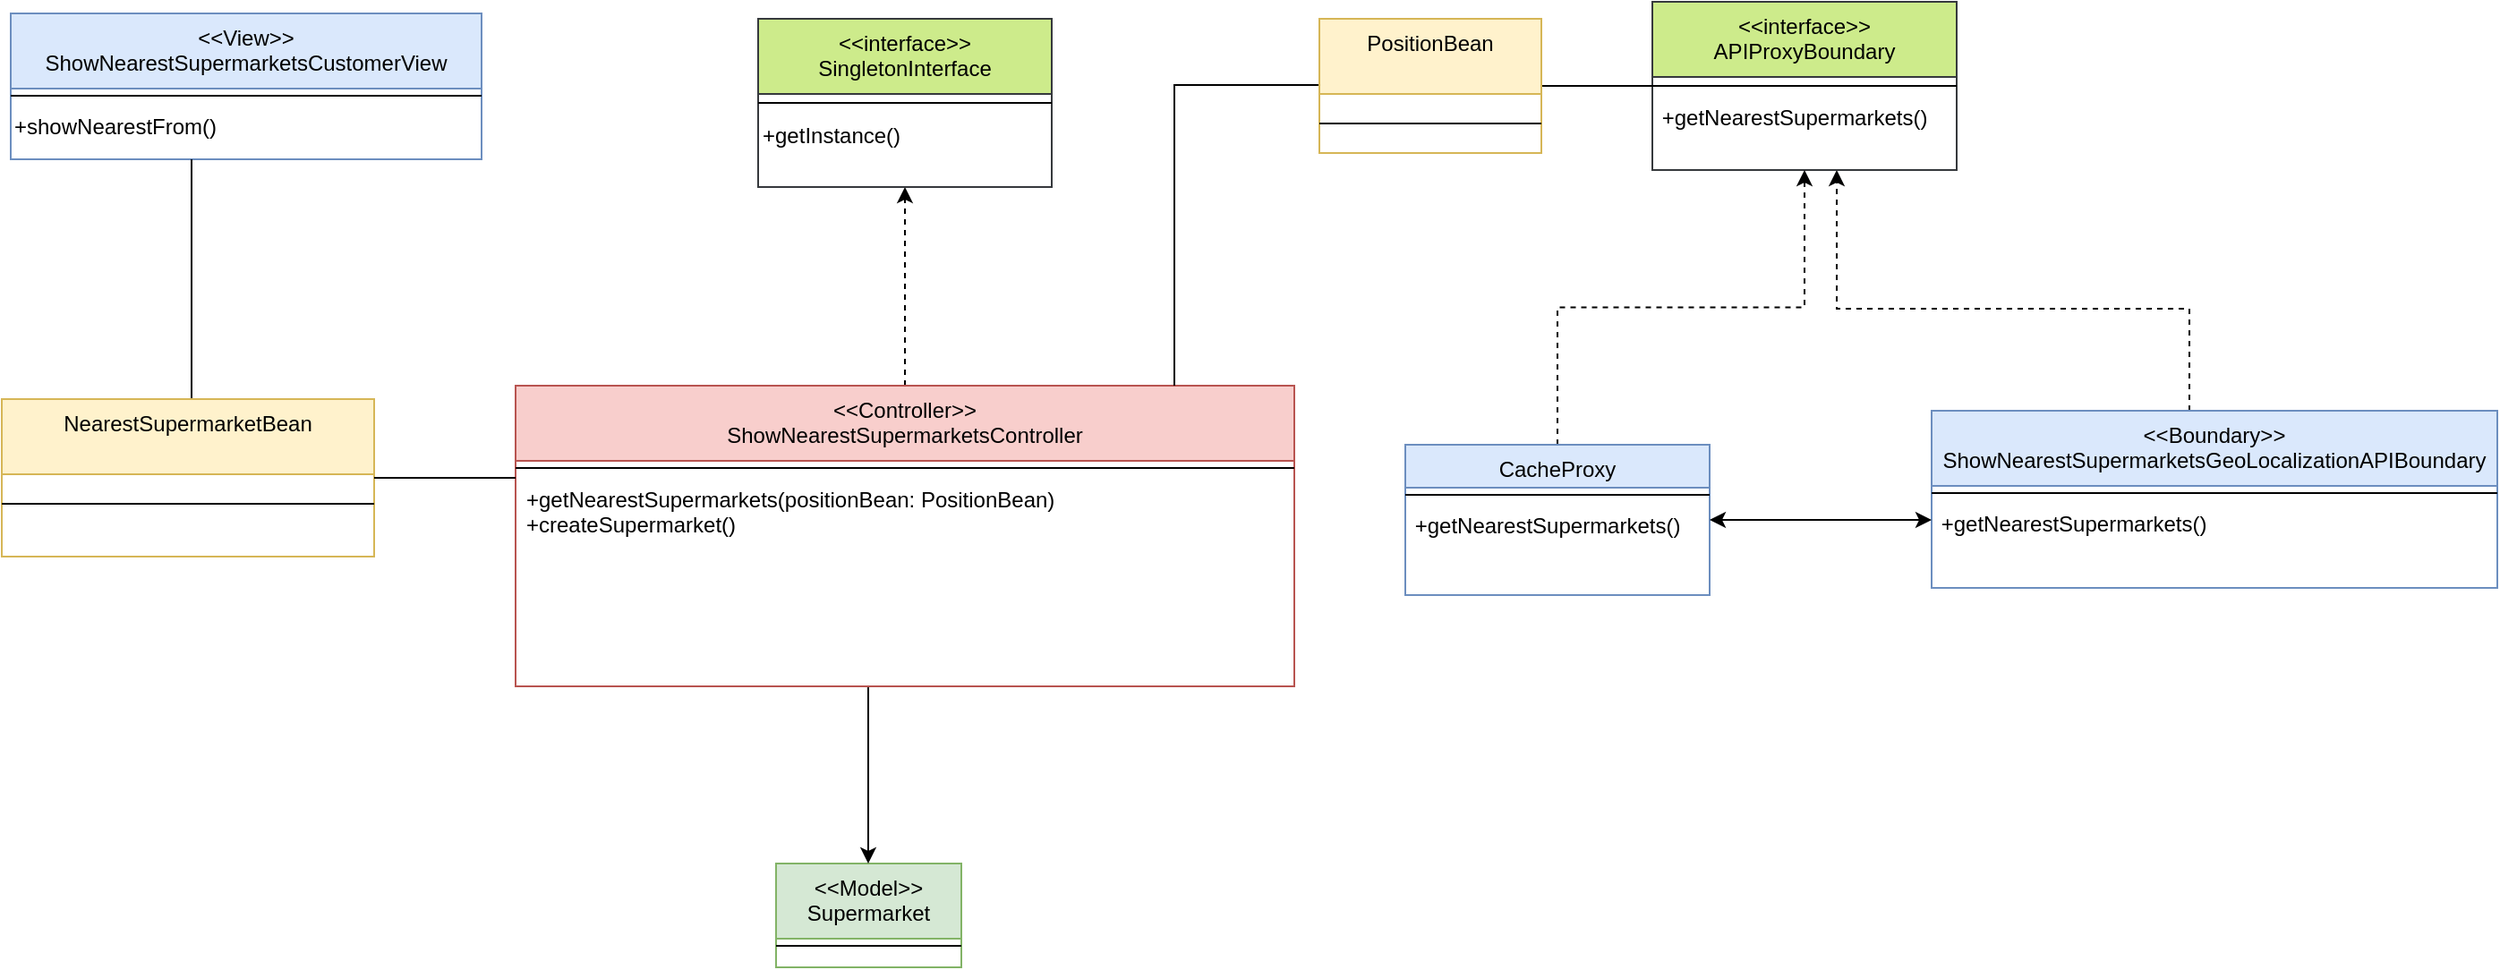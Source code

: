 <mxfile version="21.0.6" type="device"><diagram name="Pagina-1" id="6Y-cl0GUc-jtsLAay81S"><mxGraphModel dx="1434" dy="707" grid="0" gridSize="10" guides="1" tooltips="1" connect="1" arrows="1" fold="1" page="1" pageScale="1" pageWidth="827" pageHeight="1169" math="0" shadow="0"><root><mxCell id="0"/><mxCell id="1" parent="0"/><mxCell id="IrY-SIXXeuYxtMu-B4cV-27" value="&lt;&lt;Model&gt;&gt;&#10;Supermarket" style="swimlane;fontStyle=0;align=center;verticalAlign=top;childLayout=stackLayout;horizontal=1;startSize=42;horizontalStack=0;resizeParent=1;resizeLast=0;collapsible=1;marginBottom=0;rounded=0;shadow=0;strokeWidth=1;fillColor=#d5e8d4;strokeColor=#82b366;" parent="1" vertex="1"><mxGeometry x="529.5" y="681.5" width="103.5" height="58" as="geometry"><mxRectangle x="554" y="220" width="160" height="26" as="alternateBounds"/></mxGeometry></mxCell><mxCell id="IrY-SIXXeuYxtMu-B4cV-28" value="" style="line;html=1;strokeWidth=1;align=left;verticalAlign=middle;spacingTop=-1;spacingLeft=3;spacingRight=3;rotatable=0;labelPosition=right;points=[];portConstraint=eastwest;" parent="IrY-SIXXeuYxtMu-B4cV-27" vertex="1"><mxGeometry y="42" width="103.5" height="8" as="geometry"/></mxCell><mxCell id="IrY-SIXXeuYxtMu-B4cV-30" style="edgeStyle=orthogonalEdgeStyle;rounded=0;orthogonalLoop=1;jettySize=auto;html=1;" parent="1" source="IrY-SIXXeuYxtMu-B4cV-31" target="IrY-SIXXeuYxtMu-B4cV-27" edge="1"><mxGeometry relative="1" as="geometry"><mxPoint x="603" y="640.5" as="targetPoint"/><Array as="points"><mxPoint x="581" y="608.5"/><mxPoint x="581" y="608.5"/></Array></mxGeometry></mxCell><mxCell id="HPn1MikN-I4_IhL6lpM7-5" style="edgeStyle=orthogonalEdgeStyle;rounded=0;orthogonalLoop=1;jettySize=auto;html=1;dashed=1;" edge="1" parent="1" source="IrY-SIXXeuYxtMu-B4cV-31" target="HPn1MikN-I4_IhL6lpM7-2"><mxGeometry relative="1" as="geometry"/></mxCell><mxCell id="IrY-SIXXeuYxtMu-B4cV-31" value="&lt;&lt;Controller&gt;&gt;&#10;ShowNearestSupermarketsController&#10;" style="swimlane;fontStyle=0;align=center;verticalAlign=top;childLayout=stackLayout;horizontal=1;startSize=42;horizontalStack=0;resizeParent=1;resizeLast=0;collapsible=1;marginBottom=0;rounded=0;shadow=0;strokeWidth=1;fillColor=#f8cecc;strokeColor=#b85450;" parent="1" vertex="1"><mxGeometry x="384" y="414.5" width="435" height="168" as="geometry"><mxRectangle x="554" y="220" width="160" height="26" as="alternateBounds"/></mxGeometry></mxCell><mxCell id="IrY-SIXXeuYxtMu-B4cV-32" value="" style="line;html=1;strokeWidth=1;align=left;verticalAlign=middle;spacingTop=-1;spacingLeft=3;spacingRight=3;rotatable=0;labelPosition=right;points=[];portConstraint=eastwest;" parent="IrY-SIXXeuYxtMu-B4cV-31" vertex="1"><mxGeometry y="42" width="435" height="8" as="geometry"/></mxCell><mxCell id="IrY-SIXXeuYxtMu-B4cV-33" value="+getNearestSupermarkets(positionBean: PositionBean) &#10;+createSupermarket()&#10;" style="text;align=left;verticalAlign=top;spacingLeft=4;spacingRight=4;overflow=hidden;rotatable=0;points=[[0,0.5],[1,0.5]];portConstraint=eastwest;" parent="IrY-SIXXeuYxtMu-B4cV-31" vertex="1"><mxGeometry y="50" width="435" height="118" as="geometry"/></mxCell><mxCell id="IrY-SIXXeuYxtMu-B4cV-35" value="&lt;&lt;View&gt;&gt;&#10;ShowNearestSupermarketsCustomerView&#10;" style="swimlane;fontStyle=0;align=center;verticalAlign=top;childLayout=stackLayout;horizontal=1;startSize=42;horizontalStack=0;resizeParent=1;resizeLast=0;collapsible=1;marginBottom=0;rounded=0;shadow=0;strokeWidth=1;fillColor=#dae8fc;strokeColor=#6c8ebf;" parent="1" vertex="1"><mxGeometry x="102" y="206.5" width="263" height="81.5" as="geometry"><mxRectangle x="554" y="220" width="160" height="26" as="alternateBounds"/></mxGeometry></mxCell><mxCell id="IrY-SIXXeuYxtMu-B4cV-36" value="" style="line;html=1;strokeWidth=1;align=left;verticalAlign=middle;spacingTop=-1;spacingLeft=3;spacingRight=3;rotatable=0;labelPosition=right;points=[];portConstraint=eastwest;" parent="IrY-SIXXeuYxtMu-B4cV-35" vertex="1"><mxGeometry y="42" width="263" height="8" as="geometry"/></mxCell><mxCell id="_FdKT0zfWxOemjcUJ1wg-1" value="+showNearestFrom()" style="text;html=1;align=left;verticalAlign=middle;resizable=0;points=[];autosize=1;strokeColor=none;fillColor=none;" parent="IrY-SIXXeuYxtMu-B4cV-35" vertex="1"><mxGeometry y="50" width="263" height="26" as="geometry"/></mxCell><mxCell id="1lsner3HUWXtVwax54Wg-2" style="edgeStyle=orthogonalEdgeStyle;rounded=0;orthogonalLoop=1;jettySize=auto;html=1;dashed=1;" parent="1" source="IrY-SIXXeuYxtMu-B4cV-39" target="_FdKT0zfWxOemjcUJ1wg-2" edge="1"><mxGeometry relative="1" as="geometry"><Array as="points"><mxPoint x="1319" y="371.5"/><mxPoint x="1122" y="371.5"/></Array></mxGeometry></mxCell><mxCell id="IrY-SIXXeuYxtMu-B4cV-39" value="&lt;&lt;Boundary&gt;&gt;&#10;ShowNearestSupermarketsGeoLocalizationAPIBoundary" style="swimlane;fontStyle=0;align=center;verticalAlign=top;childLayout=stackLayout;horizontal=1;startSize=42;horizontalStack=0;resizeParent=1;resizeLast=0;collapsible=1;marginBottom=0;rounded=0;shadow=0;strokeWidth=1;fillColor=#dae8fc;strokeColor=#6c8ebf;" parent="1" vertex="1"><mxGeometry x="1175" y="428.5" width="316" height="99" as="geometry"><mxRectangle x="554" y="220" width="160" height="26" as="alternateBounds"/></mxGeometry></mxCell><mxCell id="IrY-SIXXeuYxtMu-B4cV-40" value="" style="line;html=1;strokeWidth=1;align=left;verticalAlign=middle;spacingTop=-1;spacingLeft=3;spacingRight=3;rotatable=0;labelPosition=right;points=[];portConstraint=eastwest;" parent="IrY-SIXXeuYxtMu-B4cV-39" vertex="1"><mxGeometry y="42" width="316" height="8" as="geometry"/></mxCell><mxCell id="1lsner3HUWXtVwax54Wg-8" value="&amp;nbsp;+getNearestSupermarkets()" style="text;html=1;align=left;verticalAlign=middle;resizable=0;points=[];autosize=1;strokeColor=none;fillColor=none;" parent="IrY-SIXXeuYxtMu-B4cV-39" vertex="1"><mxGeometry y="50" width="316" height="26" as="geometry"/></mxCell><mxCell id="qvRvWypgbW5SfPerAb2U-6" style="edgeStyle=orthogonalEdgeStyle;rounded=0;orthogonalLoop=1;jettySize=auto;html=1;endArrow=none;endFill=0;" parent="1" source="De4IHKTmJcHxHCbctTZf-7" target="IrY-SIXXeuYxtMu-B4cV-35" edge="1"><mxGeometry relative="1" as="geometry"><mxPoint x="233.5" y="303.5" as="targetPoint"/><Array as="points"><mxPoint x="203" y="343.5"/><mxPoint x="203" y="343.5"/></Array></mxGeometry></mxCell><mxCell id="De4IHKTmJcHxHCbctTZf-7" value="NearestSupermarketBean" style="swimlane;fontStyle=0;align=center;verticalAlign=top;childLayout=stackLayout;horizontal=1;startSize=42;horizontalStack=0;resizeParent=1;resizeLast=0;collapsible=1;marginBottom=0;rounded=0;shadow=0;strokeWidth=1;fillColor=#fff2cc;strokeColor=#d6b656;" parent="1" vertex="1"><mxGeometry x="97" y="422" width="208" height="88" as="geometry"><mxRectangle x="554" y="220" width="160" height="26" as="alternateBounds"/></mxGeometry></mxCell><mxCell id="De4IHKTmJcHxHCbctTZf-8" value="" style="line;html=1;strokeWidth=1;align=left;verticalAlign=middle;spacingTop=-1;spacingLeft=3;spacingRight=3;rotatable=0;labelPosition=right;points=[];portConstraint=eastwest;" parent="De4IHKTmJcHxHCbctTZf-7" vertex="1"><mxGeometry y="42" width="208" height="33" as="geometry"/></mxCell><mxCell id="De4IHKTmJcHxHCbctTZf-9" style="edgeStyle=orthogonalEdgeStyle;rounded=0;orthogonalLoop=1;jettySize=auto;html=1;startArrow=none;startFill=0;endArrow=none;endFill=0;" parent="1" source="IrY-SIXXeuYxtMu-B4cV-33" target="De4IHKTmJcHxHCbctTZf-7" edge="1"><mxGeometry relative="1" as="geometry"><Array as="points"><mxPoint x="330" y="466"/><mxPoint x="330" y="466"/></Array><mxPoint x="360.0" y="267.5" as="sourcePoint"/><mxPoint x="286" y="403.5" as="targetPoint"/></mxGeometry></mxCell><mxCell id="_FdKT0zfWxOemjcUJ1wg-2" value="&lt;&lt;interface&gt;&gt;&#10;APIProxyBoundary" style="swimlane;fontStyle=0;align=center;verticalAlign=top;childLayout=stackLayout;horizontal=1;startSize=42;horizontalStack=0;resizeParent=1;resizeLast=0;collapsible=1;marginBottom=0;rounded=0;shadow=0;strokeWidth=1;fillColor=#cdeb8b;strokeColor=#36393d;" parent="1" vertex="1"><mxGeometry x="1019" y="200" width="170" height="94" as="geometry"><mxRectangle x="554" y="220" width="160" height="26" as="alternateBounds"/></mxGeometry></mxCell><mxCell id="_FdKT0zfWxOemjcUJ1wg-3" value="" style="line;html=1;strokeWidth=1;align=left;verticalAlign=middle;spacingTop=-1;spacingLeft=3;spacingRight=3;rotatable=0;labelPosition=right;points=[];portConstraint=eastwest;" parent="_FdKT0zfWxOemjcUJ1wg-2" vertex="1"><mxGeometry y="42" width="170" height="10" as="geometry"/></mxCell><mxCell id="_FdKT0zfWxOemjcUJ1wg-4" value="&amp;nbsp;+getNearestSupermarkets()" style="text;html=1;align=left;verticalAlign=middle;resizable=0;points=[];autosize=1;strokeColor=none;fillColor=none;" parent="_FdKT0zfWxOemjcUJ1wg-2" vertex="1"><mxGeometry y="52" width="170" height="26" as="geometry"/></mxCell><mxCell id="1lsner3HUWXtVwax54Wg-3" style="edgeStyle=orthogonalEdgeStyle;rounded=0;orthogonalLoop=1;jettySize=auto;html=1;dashed=1;" parent="1" source="_FdKT0zfWxOemjcUJ1wg-5" target="_FdKT0zfWxOemjcUJ1wg-2" edge="1"><mxGeometry relative="1" as="geometry"/></mxCell><mxCell id="_FdKT0zfWxOemjcUJ1wg-5" value="CacheProxy" style="swimlane;fontStyle=0;align=center;verticalAlign=top;childLayout=stackLayout;horizontal=1;startSize=24;horizontalStack=0;resizeParent=1;resizeLast=0;collapsible=1;marginBottom=0;rounded=0;shadow=0;strokeWidth=1;fillColor=#dae8fc;strokeColor=#6c8ebf;" parent="1" vertex="1"><mxGeometry x="881" y="447.5" width="170" height="84" as="geometry"><mxRectangle x="554" y="220" width="160" height="26" as="alternateBounds"/></mxGeometry></mxCell><mxCell id="_FdKT0zfWxOemjcUJ1wg-6" value="" style="line;html=1;strokeWidth=1;align=left;verticalAlign=middle;spacingTop=-1;spacingLeft=3;spacingRight=3;rotatable=0;labelPosition=right;points=[];portConstraint=eastwest;" parent="_FdKT0zfWxOemjcUJ1wg-5" vertex="1"><mxGeometry y="24" width="170" height="8" as="geometry"/></mxCell><mxCell id="1lsner3HUWXtVwax54Wg-5" value="&amp;nbsp;+getNearestSupermarkets()" style="text;html=1;align=left;verticalAlign=middle;resizable=0;points=[];autosize=1;strokeColor=none;fillColor=none;" parent="_FdKT0zfWxOemjcUJ1wg-5" vertex="1"><mxGeometry y="32" width="170" height="26" as="geometry"/></mxCell><mxCell id="_FdKT0zfWxOemjcUJ1wg-10" style="edgeStyle=orthogonalEdgeStyle;rounded=0;orthogonalLoop=1;jettySize=auto;html=1;startArrow=classic;startFill=1;" parent="1" source="_FdKT0zfWxOemjcUJ1wg-5" target="IrY-SIXXeuYxtMu-B4cV-39" edge="1"><mxGeometry relative="1" as="geometry"><mxPoint x="1014" y="311.5" as="targetPoint"/><mxPoint x="1104" y="503" as="sourcePoint"/><Array as="points"><mxPoint x="1123" y="489.5"/><mxPoint x="1123" y="489.5"/></Array></mxGeometry></mxCell><mxCell id="_FdKT0zfWxOemjcUJ1wg-11" style="edgeStyle=orthogonalEdgeStyle;rounded=0;orthogonalLoop=1;jettySize=auto;html=1;endArrow=none;endFill=0;" parent="1" source="IrY-SIXXeuYxtMu-B4cV-31" target="1lsner3HUWXtVwax54Wg-11" edge="1"><mxGeometry relative="1" as="geometry"><Array as="points"><mxPoint x="752" y="246.5"/><mxPoint x="847" y="246.5"/></Array></mxGeometry></mxCell><mxCell id="1lsner3HUWXtVwax54Wg-13" style="edgeStyle=orthogonalEdgeStyle;rounded=0;orthogonalLoop=1;jettySize=auto;html=1;startArrow=none;startFill=0;endArrow=none;endFill=0;" parent="1" source="1lsner3HUWXtVwax54Wg-11" target="_FdKT0zfWxOemjcUJ1wg-2" edge="1"><mxGeometry relative="1" as="geometry"/></mxCell><mxCell id="1lsner3HUWXtVwax54Wg-11" value="PositionBean" style="swimlane;fontStyle=0;align=center;verticalAlign=top;childLayout=stackLayout;horizontal=1;startSize=42;horizontalStack=0;resizeParent=1;resizeLast=0;collapsible=1;marginBottom=0;rounded=0;shadow=0;strokeWidth=1;fillColor=#fff2cc;strokeColor=#d6b656;" parent="1" vertex="1"><mxGeometry x="833" y="209.5" width="124" height="75" as="geometry"><mxRectangle x="554" y="220" width="160" height="26" as="alternateBounds"/></mxGeometry></mxCell><mxCell id="1lsner3HUWXtVwax54Wg-12" value="" style="line;html=1;strokeWidth=1;align=left;verticalAlign=middle;spacingTop=-1;spacingLeft=3;spacingRight=3;rotatable=0;labelPosition=right;points=[];portConstraint=eastwest;" parent="1lsner3HUWXtVwax54Wg-11" vertex="1"><mxGeometry y="42" width="124" height="33" as="geometry"/></mxCell><mxCell id="HPn1MikN-I4_IhL6lpM7-2" value="&lt;&lt;interface&gt;&gt;&#10;SingletonInterface" style="swimlane;fontStyle=0;align=center;verticalAlign=top;childLayout=stackLayout;horizontal=1;startSize=42;horizontalStack=0;resizeParent=1;resizeLast=0;collapsible=1;marginBottom=0;rounded=0;shadow=0;strokeWidth=1;fillColor=#cdeb8b;strokeColor=#36393d;" vertex="1" parent="1"><mxGeometry x="519.5" y="209.5" width="164" height="94" as="geometry"><mxRectangle x="554" y="220" width="160" height="26" as="alternateBounds"/></mxGeometry></mxCell><mxCell id="HPn1MikN-I4_IhL6lpM7-3" value="" style="line;html=1;strokeWidth=1;align=left;verticalAlign=middle;spacingTop=-1;spacingLeft=3;spacingRight=3;rotatable=0;labelPosition=right;points=[];portConstraint=eastwest;" vertex="1" parent="HPn1MikN-I4_IhL6lpM7-2"><mxGeometry y="42" width="164" height="10" as="geometry"/></mxCell><mxCell id="HPn1MikN-I4_IhL6lpM7-4" value="+getInstance()" style="text;html=1;align=left;verticalAlign=middle;resizable=0;points=[];autosize=1;strokeColor=none;fillColor=none;" vertex="1" parent="HPn1MikN-I4_IhL6lpM7-2"><mxGeometry y="52" width="164" height="26" as="geometry"/></mxCell></root></mxGraphModel></diagram></mxfile>